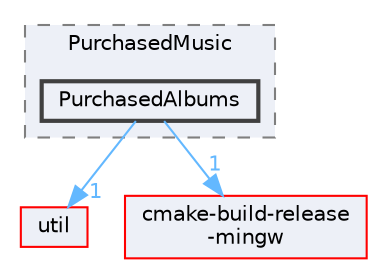 digraph "PurchasedAlbums"
{
 // LATEX_PDF_SIZE
  bgcolor="transparent";
  edge [fontname=Helvetica,fontsize=10,labelfontname=Helvetica,labelfontsize=10];
  node [fontname=Helvetica,fontsize=10,shape=box,height=0.2,width=0.4];
  compound=true
  subgraph clusterdir_cf310151f74ca42561e1788d19ba2be2 {
    graph [ bgcolor="#edf0f7", pencolor="grey50", label="PurchasedMusic", fontname=Helvetica,fontsize=10 style="filled,dashed", URL="dir_cf310151f74ca42561e1788d19ba2be2.html",tooltip=""]
  dir_80f1eb2903035d4468184b8946239589 [label="PurchasedAlbums", fillcolor="#edf0f7", color="grey25", style="filled,bold", URL="dir_80f1eb2903035d4468184b8946239589.html",tooltip=""];
  }
  dir_23ec12649285f9fabf3a6b7380226c28 [label="util", fillcolor="#edf0f7", color="red", style="filled", URL="dir_23ec12649285f9fabf3a6b7380226c28.html",tooltip=""];
  dir_d3305b01cebad1f13f311f52d3f850d2 [label="cmake-build-release\l-mingw", fillcolor="#edf0f7", color="red", style="filled", URL="dir_d3305b01cebad1f13f311f52d3f850d2.html",tooltip=""];
  dir_80f1eb2903035d4468184b8946239589->dir_23ec12649285f9fabf3a6b7380226c28 [headlabel="1", labeldistance=1.5 headhref="dir_000273_000341.html" href="dir_000273_000341.html" color="steelblue1" fontcolor="steelblue1"];
  dir_80f1eb2903035d4468184b8946239589->dir_d3305b01cebad1f13f311f52d3f850d2 [headlabel="1", labeldistance=1.5 headhref="dir_000273_000050.html" href="dir_000273_000050.html" color="steelblue1" fontcolor="steelblue1"];
}
